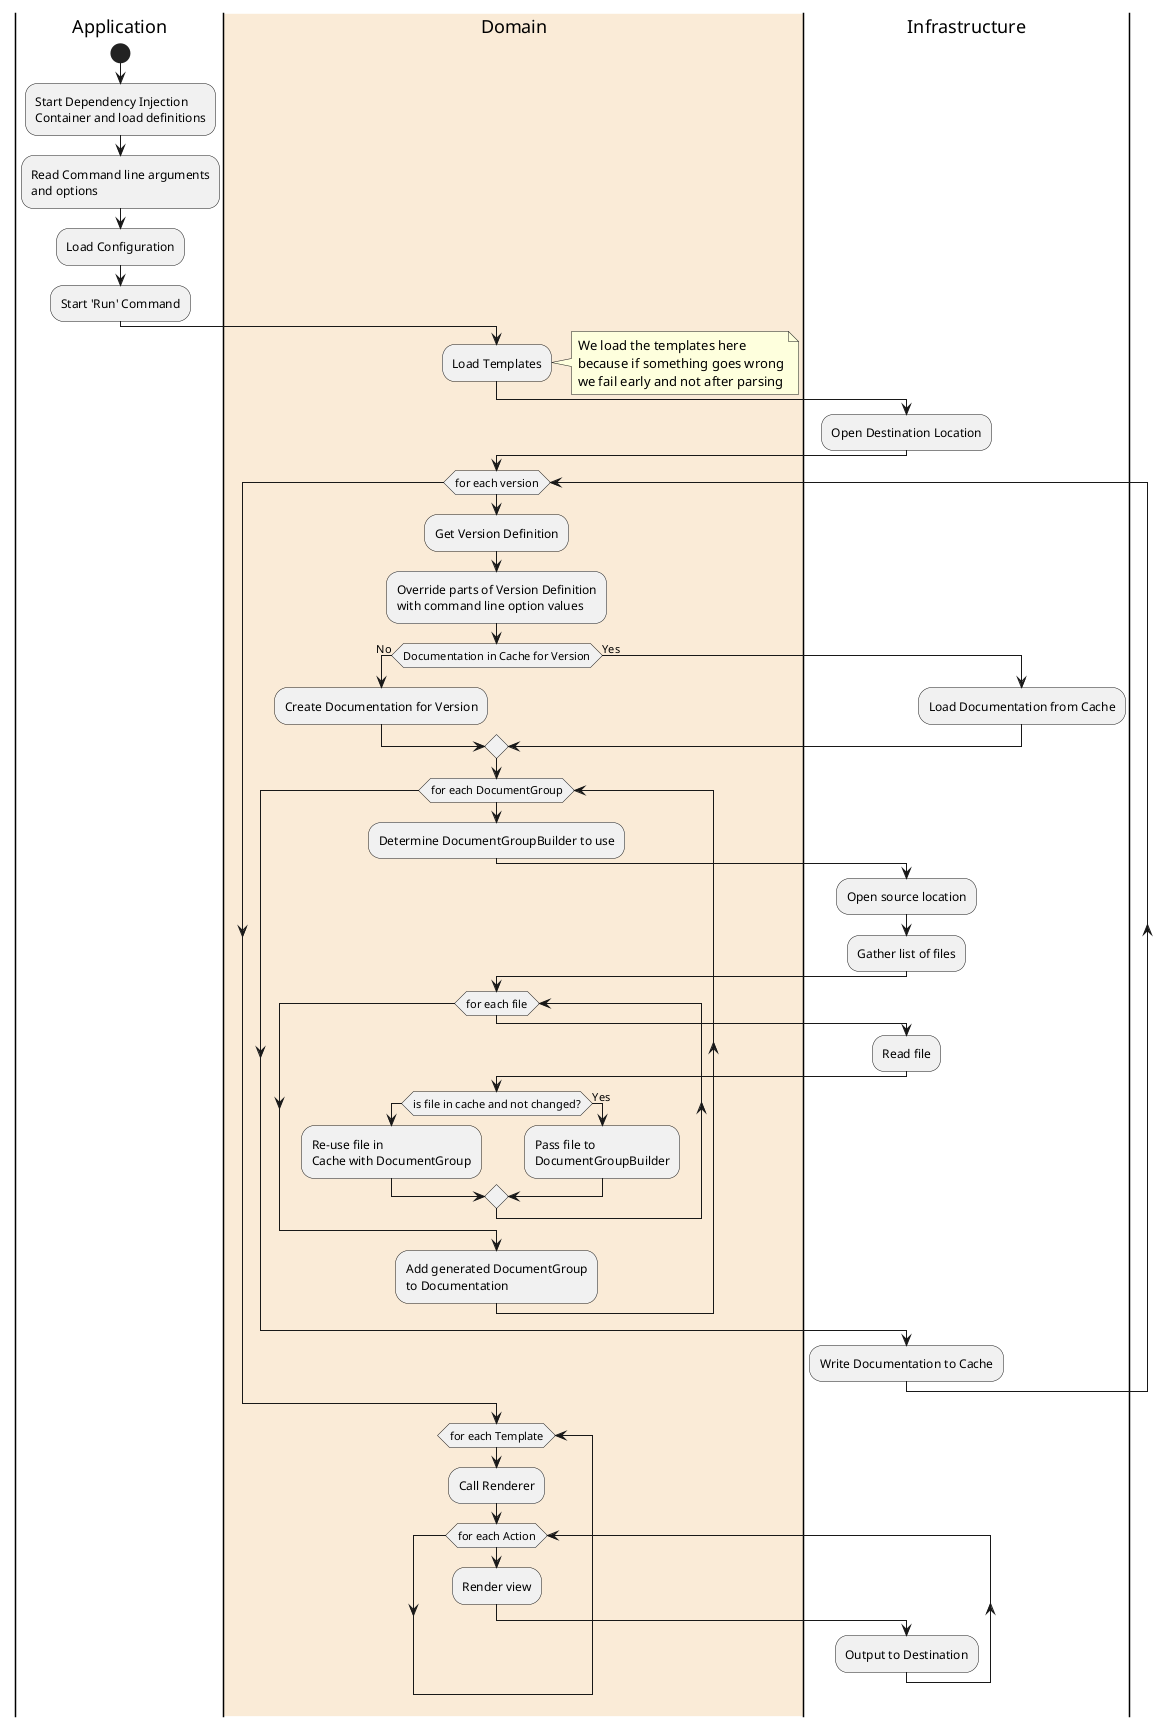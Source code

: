 @startuml

|Application|
start
    :Start Dependency Injection\nContainer and load definitions;
    :Read Command line arguments\nand options;
    :Load Configuration;
    :Start 'Run' Command;
    |Domain|
    :Load Templates;
    note right : We load the templates here\nbecause if something goes wrong\nwe fail early and not after parsing
    |Infrastructure|
    :Open Destination Location;

    |Domain|
    while (for each version)
        :Get Version Definition;
        :Override parts of Version Definition\nwith command line option values;

        if (Documentation in Cache for Version) then (No)
            :Create Documentation for Version;
        else (Yes)
            |Infrastructure|
            :Load Documentation from Cache;
            |#AntiqueWhite|Domain|
        endif

        while (for each DocumentGroup)
            :Determine DocumentGroupBuilder to use;
            |Infrastructure|
            :Open source location;
            :Gather list of files;
            |Domain|
            while (for each file)
                |Infrastructure|
                :Read file;
                |Domain|
                if (is file in cache and not changed?) then
                    :Re-use file in\nCache with DocumentGroup;
                else (Yes)
                    :Pass file to\nDocumentGroupBuilder;
                endif
            endwhile
            :Add generated DocumentGroup\nto Documentation;
        endwhile

        |Infrastructure|
        :Write Documentation to Cache;
        |Domain|
    endwhile

    while (for each Template)
        :Call Renderer;
        while (for each Action)
            :Render view;
            |Infrastructure|
            :Output to Destination;
            |Domain|
        endwhile
    endwhile

    |Application|
stop

@enduml
